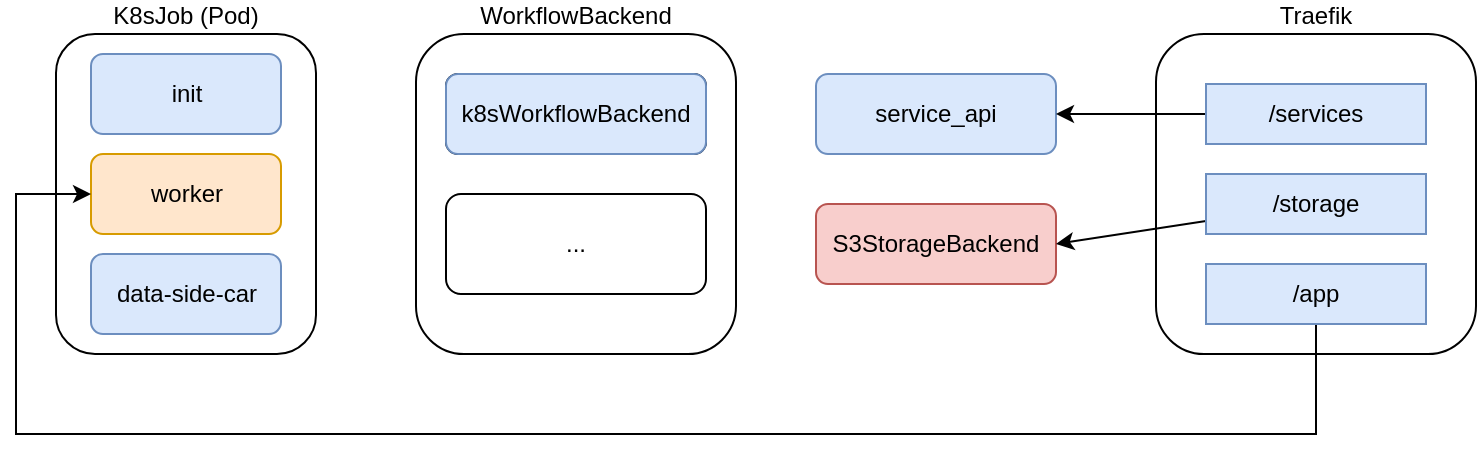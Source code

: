 <mxfile>
    <diagram id="WD0VwwUWyNbdNrmheaur" name="workflow-api">
        <mxGraphModel dx="1087" dy="417" grid="1" gridSize="10" guides="1" tooltips="1" connect="1" arrows="1" fold="1" page="1" pageScale="1" pageWidth="850" pageHeight="1100" math="0" shadow="0">
            <root>
                <mxCell id="0"/>
                <mxCell id="1" parent="0"/>
                <mxCell id="2" value="WorkflowBackend" style="rounded=1;whiteSpace=wrap;html=1;labelPosition=center;verticalLabelPosition=top;align=center;verticalAlign=bottom;" parent="1" vertex="1">
                    <mxGeometry x="240" y="280" width="160" height="160" as="geometry"/>
                </mxCell>
                <mxCell id="3" value="k8sWorkflowBackend" style="rounded=1;whiteSpace=wrap;html=1;" parent="1" vertex="1">
                    <mxGeometry x="255" y="300" width="130" height="40" as="geometry"/>
                </mxCell>
                <mxCell id="5" value="service_api" style="rounded=1;whiteSpace=wrap;html=1;fillColor=#dae8fc;strokeColor=#6c8ebf;" parent="1" vertex="1">
                    <mxGeometry x="440" y="300" width="120" height="40" as="geometry"/>
                </mxCell>
                <mxCell id="6" value="S3StorageBackend" style="rounded=1;whiteSpace=wrap;html=1;fillColor=#f8cecc;strokeColor=#b85450;" parent="1" vertex="1">
                    <mxGeometry x="440" y="365" width="120" height="40" as="geometry"/>
                </mxCell>
                <mxCell id="7" value="..." style="rounded=1;whiteSpace=wrap;html=1;" parent="1" vertex="1">
                    <mxGeometry x="255" y="360" width="130" height="50" as="geometry"/>
                </mxCell>
                <mxCell id="8" value="K8sJob (Pod)" style="rounded=1;whiteSpace=wrap;html=1;labelPosition=center;verticalLabelPosition=top;align=center;verticalAlign=bottom;" parent="1" vertex="1">
                    <mxGeometry x="60" y="280" width="130" height="160" as="geometry"/>
                </mxCell>
                <mxCell id="11" value="k8sWorkflowBackend" style="rounded=1;whiteSpace=wrap;html=1;fillColor=#dae8fc;strokeColor=#6c8ebf;" parent="1" vertex="1">
                    <mxGeometry x="255" y="300" width="130" height="40" as="geometry"/>
                </mxCell>
                <mxCell id="12" value="worker" style="rounded=1;whiteSpace=wrap;html=1;fillColor=#ffe6cc;strokeColor=#d79b00;" parent="1" vertex="1">
                    <mxGeometry x="77.5" y="340" width="95" height="40" as="geometry"/>
                </mxCell>
                <mxCell id="13" value="data-side-car" style="rounded=1;whiteSpace=wrap;html=1;fillColor=#dae8fc;strokeColor=#6c8ebf;" parent="1" vertex="1">
                    <mxGeometry x="77.5" y="390" width="95" height="40" as="geometry"/>
                </mxCell>
                <mxCell id="14" value="init" style="rounded=1;whiteSpace=wrap;html=1;fillColor=#dae8fc;strokeColor=#6c8ebf;" parent="1" vertex="1">
                    <mxGeometry x="77.5" y="290" width="95" height="40" as="geometry"/>
                </mxCell>
                <mxCell id="15" value="Traefik" style="rounded=1;whiteSpace=wrap;html=1;labelPosition=center;verticalLabelPosition=top;align=center;verticalAlign=bottom;" vertex="1" parent="1">
                    <mxGeometry x="610" y="280" width="160" height="160" as="geometry"/>
                </mxCell>
                <mxCell id="19" style="edgeStyle=none;html=1;entryX=1;entryY=0.5;entryDx=0;entryDy=0;" edge="1" parent="1" source="16" target="5">
                    <mxGeometry relative="1" as="geometry"/>
                </mxCell>
                <mxCell id="16" value="/services" style="rounded=0;whiteSpace=wrap;html=1;fillColor=#dae8fc;strokeColor=#6c8ebf;" vertex="1" parent="1">
                    <mxGeometry x="635" y="305" width="110" height="30" as="geometry"/>
                </mxCell>
                <mxCell id="18" style="edgeStyle=none;html=1;entryX=1;entryY=0.5;entryDx=0;entryDy=0;" edge="1" parent="1" source="17" target="6">
                    <mxGeometry relative="1" as="geometry"/>
                </mxCell>
                <mxCell id="17" value="/storage" style="rounded=0;whiteSpace=wrap;html=1;fillColor=#dae8fc;strokeColor=#6c8ebf;" vertex="1" parent="1">
                    <mxGeometry x="635" y="350" width="110" height="30" as="geometry"/>
                </mxCell>
                <mxCell id="21" style="edgeStyle=none;html=1;entryX=0;entryY=0.5;entryDx=0;entryDy=0;rounded=0;" edge="1" parent="1" source="20" target="12">
                    <mxGeometry relative="1" as="geometry">
                        <Array as="points">
                            <mxPoint x="690" y="480"/>
                            <mxPoint x="40" y="480"/>
                            <mxPoint x="40" y="360"/>
                        </Array>
                    </mxGeometry>
                </mxCell>
                <mxCell id="20" value="/app" style="rounded=0;whiteSpace=wrap;html=1;fillColor=#dae8fc;strokeColor=#6c8ebf;" vertex="1" parent="1">
                    <mxGeometry x="635" y="395" width="110" height="30" as="geometry"/>
                </mxCell>
            </root>
        </mxGraphModel>
    </diagram>
    <diagram id="7dSh2thu9pI6CcxfnZRA" name="K8sJob(Pod)">
        <mxGraphModel dx="937" dy="658" grid="1" gridSize="10" guides="1" tooltips="1" connect="1" arrows="1" fold="1" page="1" pageScale="1" pageWidth="850" pageHeight="1100" math="0" shadow="0">
            <root>
                <mxCell id="0"/>
                <mxCell id="1" parent="0"/>
                <mxCell id="nlV8sNuJRkAt_AXIt324-1" value="K8sJob (Pod)" style="rounded=1;whiteSpace=wrap;html=1;labelPosition=center;verticalLabelPosition=top;align=center;verticalAlign=bottom;" vertex="1" parent="1">
                    <mxGeometry x="295" y="200" width="130" height="160" as="geometry"/>
                </mxCell>
                <mxCell id="nlV8sNuJRkAt_AXIt324-2" value="carla" style="rounded=1;whiteSpace=wrap;html=1;fillColor=#ffe6cc;strokeColor=#d79b00;" vertex="1" parent="1">
                    <mxGeometry x="312.5" y="260" width="95" height="40" as="geometry"/>
                </mxCell>
                <mxCell id="nlV8sNuJRkAt_AXIt324-3" value="data-side-car" style="rounded=1;whiteSpace=wrap;html=1;fillColor=#dae8fc;strokeColor=#6c8ebf;" vertex="1" parent="1">
                    <mxGeometry x="312.5" y="310" width="95" height="40" as="geometry"/>
                </mxCell>
                <mxCell id="nlV8sNuJRkAt_AXIt324-4" value="init" style="rounded=1;whiteSpace=wrap;html=1;fillColor=#dae8fc;strokeColor=#6c8ebf;" vertex="1" parent="1">
                    <mxGeometry x="312.5" y="210" width="95" height="40" as="geometry"/>
                </mxCell>
                <mxCell id="nlV8sNuJRkAt_AXIt324-6" value="" style="edgeStyle=none;html=1;entryX=1;entryY=0.5;entryDx=0;entryDy=0;" edge="1" parent="1" source="nlV8sNuJRkAt_AXIt324-5" target="nlV8sNuJRkAt_AXIt324-2">
                    <mxGeometry relative="1" as="geometry"/>
                </mxCell>
                <mxCell id="nlV8sNuJRkAt_AXIt324-5" value="worker_image:&amp;nbsp;&lt;font face=&quot;JetBrains Mono&quot;&gt;gx4ki/carla:latest&lt;br&gt;&lt;/font&gt;gpu: true&lt;br&gt;worker_image_result_directory: &lt;font face=&quot;JetBrains Mono&quot;&gt;/home/carla/rosbag&lt;/font&gt;&lt;br&gt;&lt;div style=&quot;color: rgb(212, 212, 212); background-color: rgb(30, 30, 30); font-family: &amp;quot;JetBrains Mono&amp;quot;, Consolas, &amp;quot;Courier New&amp;quot;, monospace, &amp;quot;Droid Sans Mono&amp;quot;, &amp;quot;monospace&amp;quot;, monospace; font-size: 13px; line-height: 18px;&quot;&gt;&lt;/div&gt;&lt;br&gt;input:&lt;br&gt;&amp;nbsp;- env-file&lt;br&gt;output:&lt;br&gt;&amp;nbsp;- rosbag.bag" style="shape=note;whiteSpace=wrap;html=1;backgroundOutline=1;darkOpacity=0.05;size=14;fillColor=#fff2cc;strokeColor=#d6b656;align=left;verticalAlign=top;" vertex="1" parent="1">
                    <mxGeometry x="470" y="215" width="332" height="130" as="geometry"/>
                </mxCell>
                <mxCell id="nlV8sNuJRkAt_AXIt324-8" style="edgeStyle=none;html=1;entryX=0.5;entryY=1;entryDx=0;entryDy=0;" edge="1" parent="1" source="nlV8sNuJRkAt_AXIt324-7" target="nlV8sNuJRkAt_AXIt324-3">
                    <mxGeometry relative="1" as="geometry"/>
                </mxCell>
                <mxCell id="nlV8sNuJRkAt_AXIt324-7" value="image: gx4ki/data-side-car:latest&amp;nbsp;&lt;br&gt;&lt;br&gt;description: has a mount to the storage in which the carla writes its result. Provides a API to store every result which is described by a Service Description&amp;nbsp;" style="shape=note;whiteSpace=wrap;html=1;backgroundOutline=1;darkOpacity=0.05;size=14;fillColor=#fff2cc;strokeColor=#d6b656;align=left;verticalAlign=top;" vertex="1" parent="1">
                    <mxGeometry x="194" y="440" width="332" height="90" as="geometry"/>
                </mxCell>
                <mxCell id="nlV8sNuJRkAt_AXIt324-10" style="edgeStyle=none;html=1;entryX=0;entryY=0.5;entryDx=0;entryDy=0;" edge="1" parent="1" source="nlV8sNuJRkAt_AXIt324-9" target="nlV8sNuJRkAt_AXIt324-4">
                    <mxGeometry relative="1" as="geometry">
                        <Array as="points">
                            <mxPoint x="226" y="230"/>
                        </Array>
                    </mxGeometry>
                </mxCell>
                <mxCell id="nlV8sNuJRkAt_AXIt324-9" value="image: TODO -- unused by carla&lt;br&gt;&lt;br&gt;description: has a mount to a shared storage with the worker image, in which it loads it's input data. The data is loaded from the user storage (or from url)&amp;nbsp;" style="shape=note;whiteSpace=wrap;html=1;backgroundOutline=1;darkOpacity=0.05;size=14;fillColor=#fff2cc;strokeColor=#d6b656;align=left;verticalAlign=top;" vertex="1" parent="1">
                    <mxGeometry x="60" y="60" width="332" height="90" as="geometry"/>
                </mxCell>
            </root>
        </mxGraphModel>
    </diagram>
</mxfile>